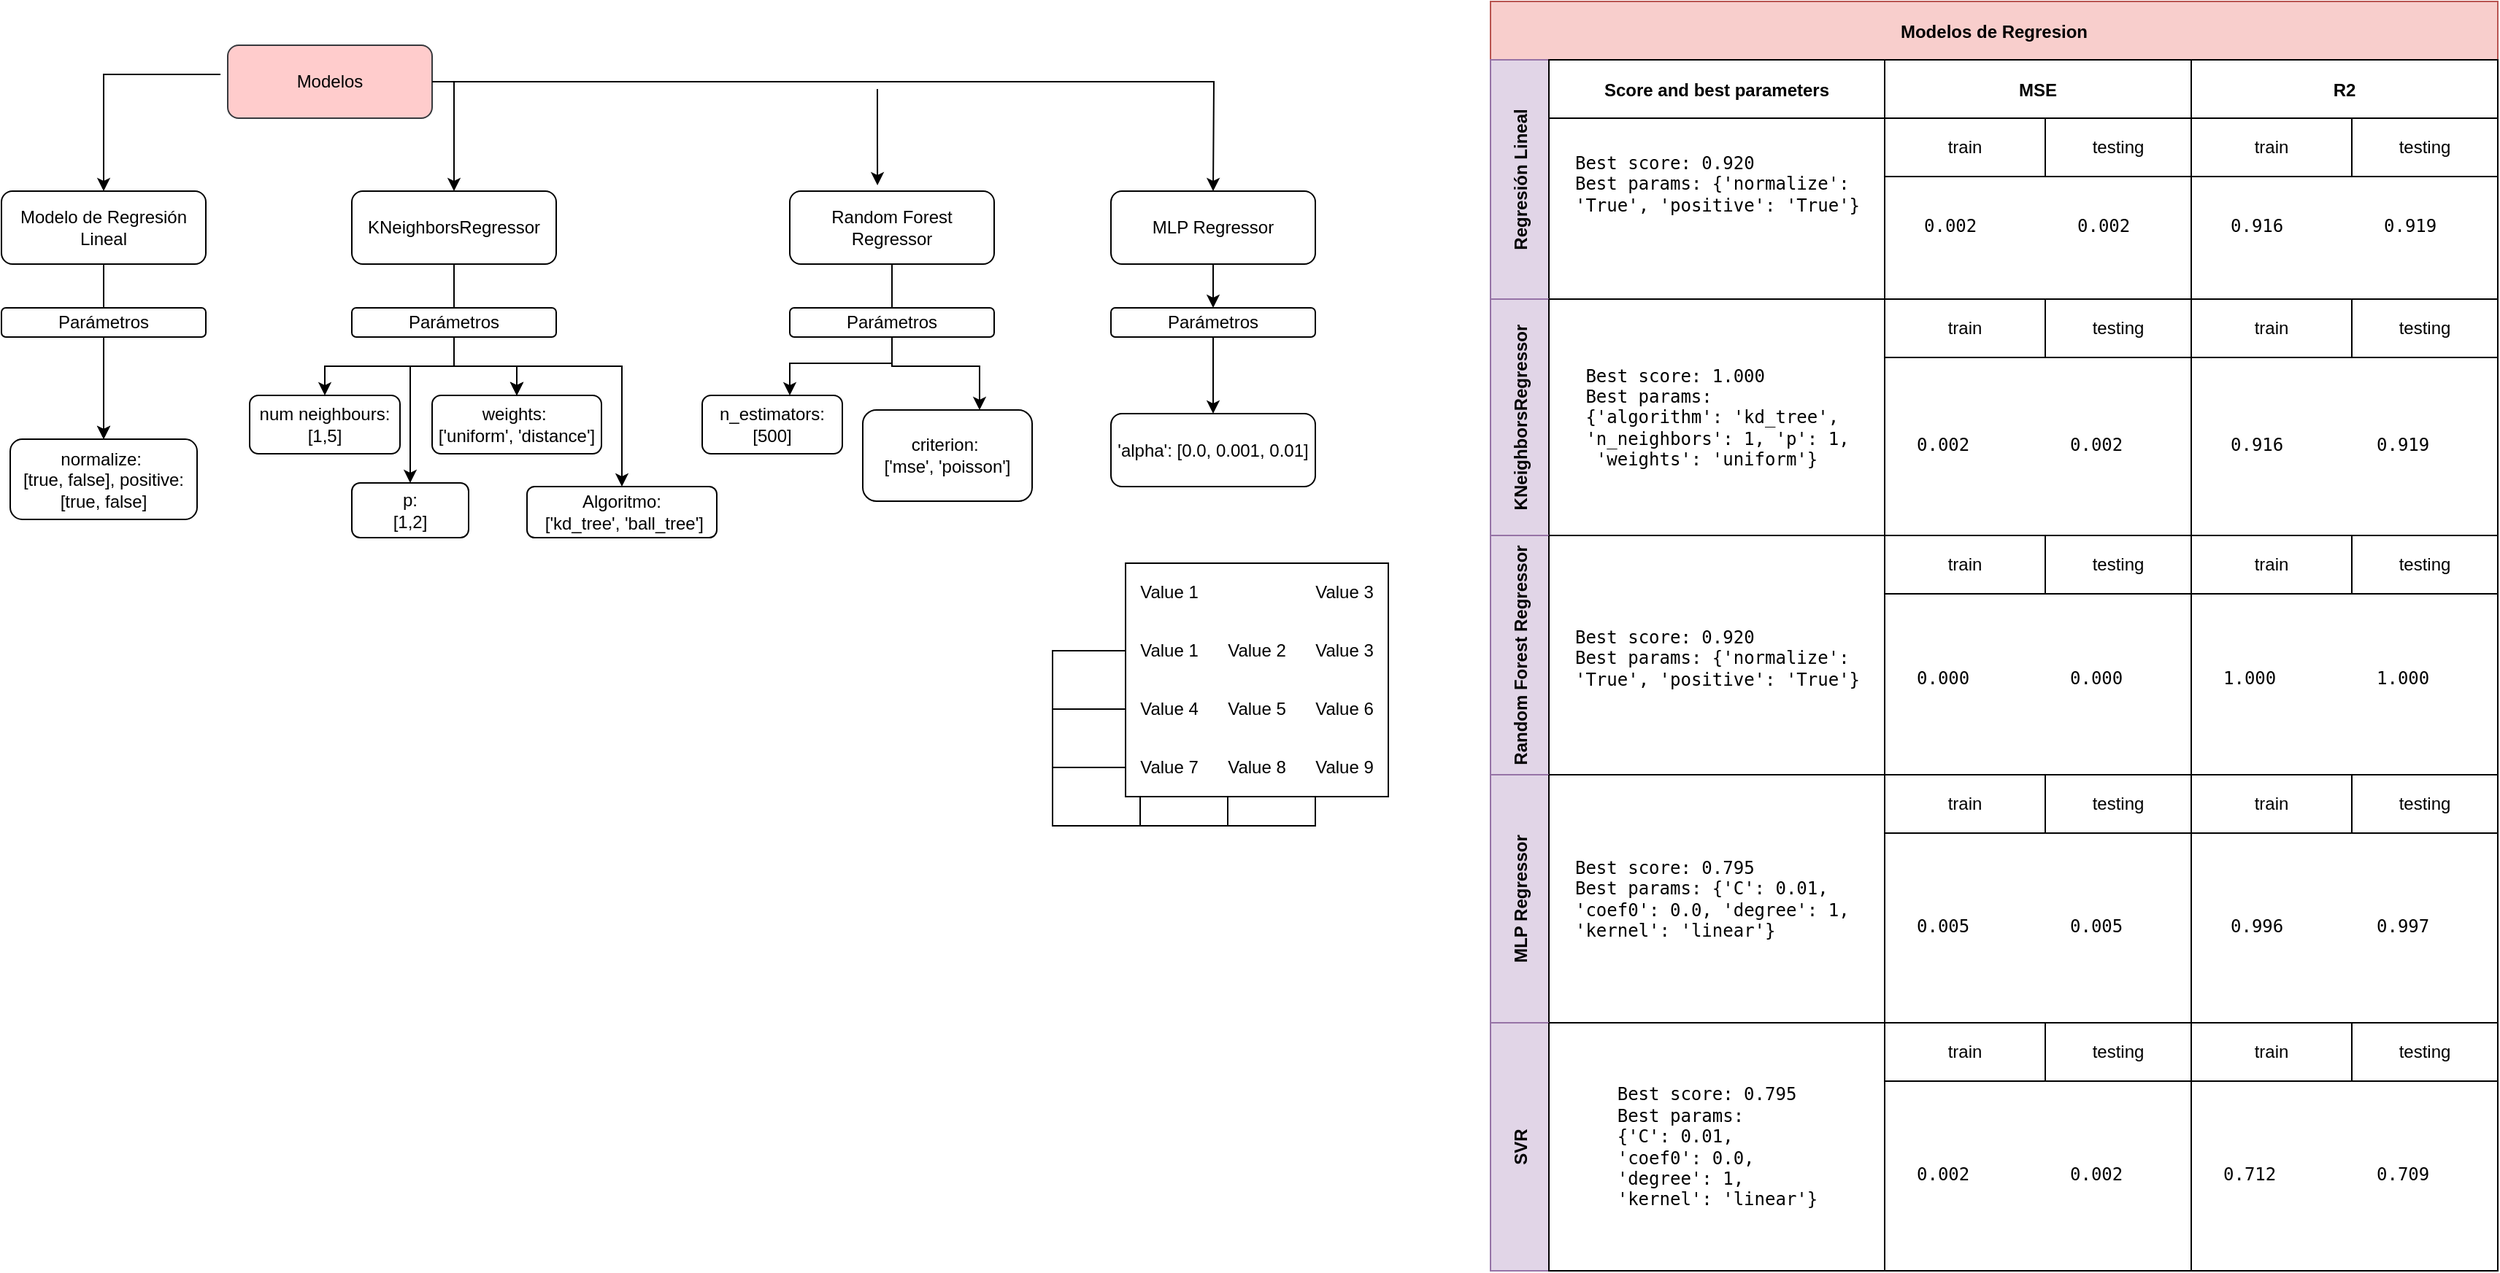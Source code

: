 <mxfile version="15.5.4" type="github">
  <diagram id="C5RBs43oDa-KdzZeNtuy" name="Page-1">
    <mxGraphModel dx="1352" dy="712" grid="1" gridSize="10" guides="1" tooltips="1" connect="1" arrows="1" fold="1" page="1" pageScale="1" pageWidth="827" pageHeight="1169" math="0" shadow="0">
      <root>
        <mxCell id="WIyWlLk6GJQsqaUBKTNV-0" />
        <mxCell id="WIyWlLk6GJQsqaUBKTNV-1" parent="WIyWlLk6GJQsqaUBKTNV-0" />
        <mxCell id="L789j52i0SvBnqJOvYmR-63" value="" style="edgeStyle=orthogonalEdgeStyle;rounded=0;orthogonalLoop=1;jettySize=auto;html=1;fontSize=10;" parent="WIyWlLk6GJQsqaUBKTNV-1" source="L789j52i0SvBnqJOvYmR-6" target="L789j52i0SvBnqJOvYmR-41" edge="1">
          <mxGeometry relative="1" as="geometry" />
        </mxCell>
        <mxCell id="L789j52i0SvBnqJOvYmR-6" value="Modelo de Regresión Lineal" style="rounded=1;whiteSpace=wrap;html=1;fontSize=12;glass=0;strokeWidth=1;shadow=0;" parent="WIyWlLk6GJQsqaUBKTNV-1" vertex="1">
          <mxGeometry x="240" y="270" width="140" height="50" as="geometry" />
        </mxCell>
        <mxCell id="L789j52i0SvBnqJOvYmR-62" value="" style="edgeStyle=orthogonalEdgeStyle;rounded=0;orthogonalLoop=1;jettySize=auto;html=1;fontSize=10;startArrow=none;" parent="WIyWlLk6GJQsqaUBKTNV-1" source="L789j52i0SvBnqJOvYmR-20" target="L789j52i0SvBnqJOvYmR-25" edge="1">
          <mxGeometry relative="1" as="geometry" />
        </mxCell>
        <mxCell id="L789j52i0SvBnqJOvYmR-11" value="KNeighborsRegressor" style="rounded=1;whiteSpace=wrap;html=1;fontSize=12;glass=0;strokeWidth=1;shadow=0;" parent="WIyWlLk6GJQsqaUBKTNV-1" vertex="1">
          <mxGeometry x="480" y="270" width="140" height="50" as="geometry" />
        </mxCell>
        <mxCell id="L789j52i0SvBnqJOvYmR-48" value="" style="edgeStyle=orthogonalEdgeStyle;rounded=0;orthogonalLoop=1;jettySize=auto;html=1;fontSize=10;" parent="WIyWlLk6GJQsqaUBKTNV-1" source="L789j52i0SvBnqJOvYmR-12" edge="1">
          <mxGeometry relative="1" as="geometry">
            <mxPoint x="1070" y="270" as="targetPoint" />
          </mxGeometry>
        </mxCell>
        <mxCell id="L789j52i0SvBnqJOvYmR-12" value="Modelos" style="rounded=1;whiteSpace=wrap;html=1;fontSize=12;glass=0;strokeWidth=1;shadow=0;fillColor=#ffcccc;strokeColor=#36393d;" parent="WIyWlLk6GJQsqaUBKTNV-1" vertex="1">
          <mxGeometry x="395" y="170" width="140" height="50" as="geometry" />
        </mxCell>
        <mxCell id="L789j52i0SvBnqJOvYmR-24" value="" style="edgeStyle=orthogonalEdgeStyle;rounded=0;orthogonalLoop=1;jettySize=auto;html=1;" parent="WIyWlLk6GJQsqaUBKTNV-1" source="L789j52i0SvBnqJOvYmR-20" target="L789j52i0SvBnqJOvYmR-23" edge="1">
          <mxGeometry relative="1" as="geometry">
            <Array as="points">
              <mxPoint x="664" y="390" />
              <mxPoint x="542" y="390" />
            </Array>
          </mxGeometry>
        </mxCell>
        <mxCell id="L789j52i0SvBnqJOvYmR-26" value="" style="edgeStyle=orthogonalEdgeStyle;rounded=0;orthogonalLoop=1;jettySize=auto;html=1;" parent="WIyWlLk6GJQsqaUBKTNV-1" source="L789j52i0SvBnqJOvYmR-20" target="L789j52i0SvBnqJOvYmR-25" edge="1">
          <mxGeometry relative="1" as="geometry" />
        </mxCell>
        <mxCell id="L789j52i0SvBnqJOvYmR-27" value="" style="edgeStyle=orthogonalEdgeStyle;rounded=0;orthogonalLoop=1;jettySize=auto;html=1;" parent="WIyWlLk6GJQsqaUBKTNV-1" source="L789j52i0SvBnqJOvYmR-20" target="L789j52i0SvBnqJOvYmR-25" edge="1">
          <mxGeometry relative="1" as="geometry" />
        </mxCell>
        <mxCell id="L789j52i0SvBnqJOvYmR-31" value="" style="edgeStyle=orthogonalEdgeStyle;rounded=0;orthogonalLoop=1;jettySize=auto;html=1;" parent="WIyWlLk6GJQsqaUBKTNV-1" source="L789j52i0SvBnqJOvYmR-20" target="L789j52i0SvBnqJOvYmR-30" edge="1">
          <mxGeometry relative="1" as="geometry">
            <Array as="points">
              <mxPoint x="664" y="390" />
              <mxPoint x="780" y="390" />
            </Array>
          </mxGeometry>
        </mxCell>
        <mxCell id="L789j52i0SvBnqJOvYmR-33" value="" style="edgeStyle=orthogonalEdgeStyle;rounded=0;orthogonalLoop=1;jettySize=auto;html=1;" parent="WIyWlLk6GJQsqaUBKTNV-1" source="L789j52i0SvBnqJOvYmR-20" target="L789j52i0SvBnqJOvYmR-32" edge="1">
          <mxGeometry relative="1" as="geometry">
            <Array as="points">
              <mxPoint x="664" y="390" />
              <mxPoint x="870" y="390" />
            </Array>
          </mxGeometry>
        </mxCell>
        <mxCell id="L789j52i0SvBnqJOvYmR-23" value="num neighbours: &lt;br&gt;[1,5]" style="rounded=1;whiteSpace=wrap;html=1;fontSize=12;glass=0;strokeWidth=1;shadow=0;" parent="WIyWlLk6GJQsqaUBKTNV-1" vertex="1">
          <mxGeometry x="410" y="410" width="103" height="40" as="geometry" />
        </mxCell>
        <mxCell id="L789j52i0SvBnqJOvYmR-25" value="weights:&amp;nbsp;&lt;br&gt;[&#39;uniform&#39;, &#39;distance&#39;]" style="rounded=1;whiteSpace=wrap;html=1;fontSize=12;glass=0;strokeWidth=1;shadow=0;" parent="WIyWlLk6GJQsqaUBKTNV-1" vertex="1">
          <mxGeometry x="535" y="410" width="116" height="40" as="geometry" />
        </mxCell>
        <mxCell id="L789j52i0SvBnqJOvYmR-30" value="p: &lt;br&gt;[1,2]" style="rounded=1;whiteSpace=wrap;html=1;fontSize=12;glass=0;strokeWidth=1;shadow=0;" parent="WIyWlLk6GJQsqaUBKTNV-1" vertex="1">
          <mxGeometry x="480" y="470" width="80" height="37.5" as="geometry" />
        </mxCell>
        <mxCell id="L789j52i0SvBnqJOvYmR-32" value="Algoritmo:&lt;br&gt;&amp;nbsp;[&#39;kd_tree&#39;, &#39;ball_tree&#39;]" style="rounded=1;whiteSpace=wrap;html=1;fontSize=12;glass=0;strokeWidth=1;shadow=0;" parent="WIyWlLk6GJQsqaUBKTNV-1" vertex="1">
          <mxGeometry x="600" y="472.5" width="130" height="35" as="geometry" />
        </mxCell>
        <mxCell id="L789j52i0SvBnqJOvYmR-42" value="" style="edgeStyle=orthogonalEdgeStyle;rounded=0;orthogonalLoop=1;jettySize=auto;html=1;" parent="WIyWlLk6GJQsqaUBKTNV-1" source="L789j52i0SvBnqJOvYmR-39" target="L789j52i0SvBnqJOvYmR-41" edge="1">
          <mxGeometry relative="1" as="geometry" />
        </mxCell>
        <mxCell id="L789j52i0SvBnqJOvYmR-39" value="Parámetros" style="rounded=1;whiteSpace=wrap;html=1;fontSize=12;glass=0;strokeWidth=1;shadow=0;" parent="WIyWlLk6GJQsqaUBKTNV-1" vertex="1">
          <mxGeometry x="240" y="350" width="140" height="20" as="geometry" />
        </mxCell>
        <mxCell id="L789j52i0SvBnqJOvYmR-41" value="normalize:&amp;nbsp;&lt;br&gt;[true, false], positive: [true, false]" style="rounded=1;whiteSpace=wrap;html=1;fontSize=12;glass=0;strokeWidth=1;shadow=0;" parent="WIyWlLk6GJQsqaUBKTNV-1" vertex="1">
          <mxGeometry x="246" y="440" width="128" height="55" as="geometry" />
        </mxCell>
        <mxCell id="L789j52i0SvBnqJOvYmR-43" value="" style="endArrow=classic;html=1;rounded=0;edgeStyle=orthogonalEdgeStyle;entryX=0.5;entryY=0;entryDx=0;entryDy=0;" parent="WIyWlLk6GJQsqaUBKTNV-1" target="L789j52i0SvBnqJOvYmR-6" edge="1">
          <mxGeometry width="50" height="50" relative="1" as="geometry">
            <mxPoint x="390" y="190" as="sourcePoint" />
            <mxPoint x="350" y="170" as="targetPoint" />
            <Array as="points">
              <mxPoint x="310" y="190" />
            </Array>
          </mxGeometry>
        </mxCell>
        <mxCell id="L789j52i0SvBnqJOvYmR-44" value="" style="endArrow=classic;html=1;rounded=0;edgeStyle=orthogonalEdgeStyle;entryX=0.5;entryY=0;entryDx=0;entryDy=0;exitX=1;exitY=0.5;exitDx=0;exitDy=0;" parent="WIyWlLk6GJQsqaUBKTNV-1" source="L789j52i0SvBnqJOvYmR-12" target="L789j52i0SvBnqJOvYmR-11" edge="1">
          <mxGeometry width="50" height="50" relative="1" as="geometry">
            <mxPoint x="735" y="190" as="sourcePoint" />
            <mxPoint x="655" y="270" as="targetPoint" />
            <Array as="points">
              <mxPoint x="550" y="195" />
            </Array>
          </mxGeometry>
        </mxCell>
        <mxCell id="L789j52i0SvBnqJOvYmR-61" value="" style="edgeStyle=orthogonalEdgeStyle;rounded=0;orthogonalLoop=1;jettySize=auto;html=1;fontSize=10;" parent="WIyWlLk6GJQsqaUBKTNV-1" source="L789j52i0SvBnqJOvYmR-47" target="L789j52i0SvBnqJOvYmR-56" edge="1">
          <mxGeometry relative="1" as="geometry">
            <Array as="points">
              <mxPoint x="850" y="390" />
              <mxPoint x="910" y="390" />
            </Array>
          </mxGeometry>
        </mxCell>
        <mxCell id="L789j52i0SvBnqJOvYmR-47" value="Random Forest Regressor" style="rounded=1;whiteSpace=wrap;html=1;fontSize=12;glass=0;strokeWidth=1;shadow=0;" parent="WIyWlLk6GJQsqaUBKTNV-1" vertex="1">
          <mxGeometry x="780" y="270" width="140" height="50" as="geometry" />
        </mxCell>
        <mxCell id="L789j52i0SvBnqJOvYmR-49" value="" style="edgeStyle=orthogonalEdgeStyle;rounded=0;orthogonalLoop=1;jettySize=auto;html=1;" parent="WIyWlLk6GJQsqaUBKTNV-1" source="L789j52i0SvBnqJOvYmR-54" target="L789j52i0SvBnqJOvYmR-55" edge="1">
          <mxGeometry relative="1" as="geometry">
            <Array as="points">
              <mxPoint x="850" y="388" />
              <mxPoint x="780" y="388" />
            </Array>
          </mxGeometry>
        </mxCell>
        <mxCell id="L789j52i0SvBnqJOvYmR-54" value="Parámetros" style="rounded=1;whiteSpace=wrap;html=1;fontSize=12;glass=0;strokeWidth=1;shadow=0;" parent="WIyWlLk6GJQsqaUBKTNV-1" vertex="1">
          <mxGeometry x="780" y="350" width="140" height="20" as="geometry" />
        </mxCell>
        <mxCell id="L789j52i0SvBnqJOvYmR-55" value="n_estimators: &lt;br&gt;[500]" style="rounded=1;whiteSpace=wrap;html=1;fontSize=12;glass=0;strokeWidth=1;shadow=0;" parent="WIyWlLk6GJQsqaUBKTNV-1" vertex="1">
          <mxGeometry x="720" y="410" width="96" height="40" as="geometry" />
        </mxCell>
        <mxCell id="L789j52i0SvBnqJOvYmR-56" value="criterion:&amp;nbsp;&lt;br&gt;[&#39;mse&#39;, &#39;poisson&#39;]" style="rounded=1;whiteSpace=wrap;html=1;fontSize=12;glass=0;strokeWidth=1;shadow=0;" parent="WIyWlLk6GJQsqaUBKTNV-1" vertex="1">
          <mxGeometry x="830" y="420" width="116" height="62.5" as="geometry" />
        </mxCell>
        <mxCell id="L789j52i0SvBnqJOvYmR-20" value="Parámetros" style="rounded=1;whiteSpace=wrap;html=1;fontSize=12;glass=0;strokeWidth=1;shadow=0;" parent="WIyWlLk6GJQsqaUBKTNV-1" vertex="1">
          <mxGeometry x="480" y="350" width="140" height="20" as="geometry" />
        </mxCell>
        <mxCell id="wgIukfo2q4c4ZtbVfG61-0" value="" style="edgeStyle=orthogonalEdgeStyle;rounded=0;orthogonalLoop=1;jettySize=auto;html=1;fontSize=10;endArrow=none;" parent="WIyWlLk6GJQsqaUBKTNV-1" source="L789j52i0SvBnqJOvYmR-11" target="L789j52i0SvBnqJOvYmR-20" edge="1">
          <mxGeometry relative="1" as="geometry">
            <mxPoint x="550" y="320" as="sourcePoint" />
            <mxPoint x="664" y="410" as="targetPoint" />
          </mxGeometry>
        </mxCell>
        <mxCell id="wgIukfo2q4c4ZtbVfG61-5" value="" style="edgeStyle=orthogonalEdgeStyle;rounded=0;orthogonalLoop=1;jettySize=auto;html=1;strokeWidth=1;" parent="WIyWlLk6GJQsqaUBKTNV-1" source="wgIukfo2q4c4ZtbVfG61-1" target="wgIukfo2q4c4ZtbVfG61-4" edge="1">
          <mxGeometry relative="1" as="geometry" />
        </mxCell>
        <mxCell id="wgIukfo2q4c4ZtbVfG61-1" value="MLP Regressor" style="rounded=1;whiteSpace=wrap;html=1;fontSize=12;glass=0;strokeWidth=1;shadow=0;" parent="WIyWlLk6GJQsqaUBKTNV-1" vertex="1">
          <mxGeometry x="1000" y="270" width="140" height="50" as="geometry" />
        </mxCell>
        <mxCell id="wgIukfo2q4c4ZtbVfG61-2" value="" style="endArrow=classic;html=1;entryX=0.429;entryY=-0.06;entryDx=0;entryDy=0;entryPerimeter=0;strokeWidth=1;" parent="WIyWlLk6GJQsqaUBKTNV-1" edge="1">
          <mxGeometry width="50" height="50" relative="1" as="geometry">
            <mxPoint x="840" y="200" as="sourcePoint" />
            <mxPoint x="840.06" y="266" as="targetPoint" />
            <Array as="points">
              <mxPoint x="840" y="229" />
            </Array>
          </mxGeometry>
        </mxCell>
        <mxCell id="wgIukfo2q4c4ZtbVfG61-7" value="" style="edgeStyle=orthogonalEdgeStyle;rounded=0;orthogonalLoop=1;jettySize=auto;html=1;strokeWidth=1;" parent="WIyWlLk6GJQsqaUBKTNV-1" source="wgIukfo2q4c4ZtbVfG61-4" target="wgIukfo2q4c4ZtbVfG61-6" edge="1">
          <mxGeometry relative="1" as="geometry" />
        </mxCell>
        <mxCell id="wgIukfo2q4c4ZtbVfG61-4" value="Parámetros" style="rounded=1;whiteSpace=wrap;html=1;fontSize=12;glass=0;strokeWidth=1;shadow=0;" parent="WIyWlLk6GJQsqaUBKTNV-1" vertex="1">
          <mxGeometry x="1000" y="350" width="140" height="20" as="geometry" />
        </mxCell>
        <mxCell id="wgIukfo2q4c4ZtbVfG61-6" value="&#39;alpha&#39;: [0.0, 0.001, 0.01]" style="whiteSpace=wrap;html=1;rounded=1;shadow=0;strokeWidth=1;glass=0;" parent="WIyWlLk6GJQsqaUBKTNV-1" vertex="1">
          <mxGeometry x="1000" y="422.5" width="140" height="50" as="geometry" />
        </mxCell>
        <mxCell id="-riBp8X-VXEdf3SSIaoU-19" value="Modelos de Regresion" style="shape=table;childLayout=tableLayout;rowLines=0;columnLines=0;startSize=40;collapsible=0;recursiveResize=0;expand=0;pointerEvents=0;fontStyle=1;align=center;fillColor=#f8cecc;strokeColor=#b85450;" vertex="1" parent="WIyWlLk6GJQsqaUBKTNV-1">
          <mxGeometry x="1260" y="140" width="690" height="530" as="geometry" />
        </mxCell>
        <mxCell id="-riBp8X-VXEdf3SSIaoU-20" value="Regresión Lineal" style="swimlane;horizontal=0;points=[[0,0.5],[1,0.5]];portConstraint=eastwest;startSize=40;collapsible=0;recursiveResize=0;expand=0;pointerEvents=0;fontStyle=1;fillColor=#e1d5e7;strokeColor=#9673a6;" vertex="1" parent="-riBp8X-VXEdf3SSIaoU-19">
          <mxGeometry y="40" width="690" height="164" as="geometry" />
        </mxCell>
        <mxCell id="-riBp8X-VXEdf3SSIaoU-21" value="Score and best parameters" style="swimlane;connectable=0;startSize=40;collapsible=0;recursiveResize=0;expand=0;pointerEvents=0;" vertex="1" parent="-riBp8X-VXEdf3SSIaoU-20">
          <mxGeometry x="40" width="230" height="164" as="geometry">
            <mxRectangle width="230" height="164" as="alternateBounds" />
          </mxGeometry>
        </mxCell>
        <mxCell id="-riBp8X-VXEdf3SSIaoU-68" value="&lt;pre style=&quot;border: none ; margin-top: 0px ; margin-bottom: 0px ; padding: 0px ; overflow: auto ; word-break: break-all ; overflow-wrap: break-word ; text-align: left ; background-color: rgb(255 , 255 , 255)&quot;&gt;Best score: 0.920&lt;br&gt;Best params: {&#39;normalize&#39;: &lt;/pre&gt;&lt;pre style=&quot;border: none ; margin-top: 0px ; margin-bottom: 0px ; padding: 0px ; overflow: auto ; word-break: break-all ; overflow-wrap: break-word ; text-align: left ; background-color: rgb(255 , 255 , 255)&quot;&gt;&#39;True&#39;, &#39;positive&#39;: &#39;True&#39;}&lt;/pre&gt;" style="text;html=1;align=center;verticalAlign=middle;resizable=0;points=[];autosize=1;strokeColor=none;fillColor=none;" vertex="1" parent="-riBp8X-VXEdf3SSIaoU-21">
          <mxGeometry x="10" y="60" width="210" height="50" as="geometry" />
        </mxCell>
        <mxCell id="-riBp8X-VXEdf3SSIaoU-22" value="MSE" style="swimlane;connectable=0;startSize=40;collapsible=0;recursiveResize=0;expand=0;pointerEvents=0;" vertex="1" parent="-riBp8X-VXEdf3SSIaoU-20">
          <mxGeometry x="270" width="210" height="164" as="geometry">
            <mxRectangle width="210" height="164" as="alternateBounds" />
          </mxGeometry>
        </mxCell>
        <mxCell id="-riBp8X-VXEdf3SSIaoU-120" value="train" style="rounded=0;whiteSpace=wrap;html=1;shadow=0;sketch=0;strokeWidth=1;fillColor=none;" vertex="1" parent="-riBp8X-VXEdf3SSIaoU-22">
          <mxGeometry y="40" width="110" height="40" as="geometry" />
        </mxCell>
        <mxCell id="-riBp8X-VXEdf3SSIaoU-136" value="testing" style="whiteSpace=wrap;html=1;rounded=0;shadow=0;strokeWidth=1;fillColor=none;sketch=0;" vertex="1" parent="-riBp8X-VXEdf3SSIaoU-22">
          <mxGeometry x="110" y="40" width="100" height="40" as="geometry" />
        </mxCell>
        <mxCell id="-riBp8X-VXEdf3SSIaoU-168" value="&lt;pre style=&quot;border: none; margin: 0px; padding: 0px; overflow: auto; word-break: break-all; overflow-wrap: break-word; font-style: normal; font-weight: 400; letter-spacing: normal; text-align: left; text-indent: 0px; text-transform: none; word-spacing: 0px; background-color: rgb(255, 255, 255);&quot;&gt;0.002&lt;/pre&gt;" style="text;whiteSpace=wrap;html=1;" vertex="1" parent="-riBp8X-VXEdf3SSIaoU-22">
          <mxGeometry x="25" y="100" width="60" height="30" as="geometry" />
        </mxCell>
        <mxCell id="-riBp8X-VXEdf3SSIaoU-169" value="&lt;pre style=&quot;border: none; margin: 0px; padding: 0px; overflow: auto; word-break: break-all; overflow-wrap: break-word; font-style: normal; font-weight: 400; letter-spacing: normal; text-align: left; text-indent: 0px; text-transform: none; word-spacing: 0px; background-color: rgb(255, 255, 255);&quot;&gt;0.002&lt;/pre&gt;" style="text;whiteSpace=wrap;html=1;" vertex="1" parent="-riBp8X-VXEdf3SSIaoU-22">
          <mxGeometry x="130" y="100" width="60" height="30" as="geometry" />
        </mxCell>
        <mxCell id="-riBp8X-VXEdf3SSIaoU-23" value="R2" style="swimlane;connectable=0;startSize=40;collapsible=0;recursiveResize=0;expand=0;pointerEvents=0;" vertex="1" parent="-riBp8X-VXEdf3SSIaoU-20">
          <mxGeometry x="480" width="210" height="164" as="geometry">
            <mxRectangle width="210" height="164" as="alternateBounds" />
          </mxGeometry>
        </mxCell>
        <mxCell id="-riBp8X-VXEdf3SSIaoU-138" value="train" style="rounded=0;whiteSpace=wrap;html=1;shadow=0;sketch=0;strokeWidth=1;fillColor=none;" vertex="1" parent="-riBp8X-VXEdf3SSIaoU-23">
          <mxGeometry y="40" width="110" height="40" as="geometry" />
        </mxCell>
        <mxCell id="-riBp8X-VXEdf3SSIaoU-139" value="testing" style="whiteSpace=wrap;html=1;rounded=0;shadow=0;strokeWidth=1;fillColor=none;sketch=0;" vertex="1" parent="-riBp8X-VXEdf3SSIaoU-23">
          <mxGeometry x="110" y="40" width="100" height="40" as="geometry" />
        </mxCell>
        <mxCell id="-riBp8X-VXEdf3SSIaoU-170" value="&lt;pre style=&quot;border: none; margin: 0px; padding: 0px; overflow: auto; word-break: break-all; overflow-wrap: break-word; font-style: normal; font-weight: 400; letter-spacing: normal; text-align: left; text-indent: 0px; text-transform: none; word-spacing: 0px; background-color: rgb(255, 255, 255);&quot;&gt;0.916&lt;/pre&gt;" style="text;whiteSpace=wrap;html=1;" vertex="1" parent="-riBp8X-VXEdf3SSIaoU-23">
          <mxGeometry x="25" y="100" width="60" height="30" as="geometry" />
        </mxCell>
        <mxCell id="-riBp8X-VXEdf3SSIaoU-172" value="&lt;pre style=&quot;border: none; margin: 0px; padding: 0px; overflow: auto; word-break: break-all; overflow-wrap: break-word; font-style: normal; font-weight: 400; letter-spacing: normal; text-align: left; text-indent: 0px; text-transform: none; word-spacing: 0px; background-color: rgb(255, 255, 255);&quot;&gt;0.919&lt;/pre&gt;" style="text;whiteSpace=wrap;html=1;" vertex="1" parent="-riBp8X-VXEdf3SSIaoU-23">
          <mxGeometry x="130" y="100" width="60" height="30" as="geometry" />
        </mxCell>
        <mxCell id="-riBp8X-VXEdf3SSIaoU-24" value="KNeighborsRegressor" style="swimlane;horizontal=0;points=[[0,0.5],[1,0.5]];portConstraint=eastwest;startSize=40;collapsible=0;recursiveResize=0;expand=0;pointerEvents=0;fillColor=#e1d5e7;strokeColor=#9673a6;" vertex="1" parent="-riBp8X-VXEdf3SSIaoU-19">
          <mxGeometry y="204" width="690" height="162" as="geometry" />
        </mxCell>
        <mxCell id="-riBp8X-VXEdf3SSIaoU-25" value="" style="swimlane;connectable=0;startSize=0;collapsible=0;recursiveResize=0;expand=0;pointerEvents=0;" vertex="1" parent="-riBp8X-VXEdf3SSIaoU-24">
          <mxGeometry x="40" width="230" height="162" as="geometry">
            <mxRectangle width="230" height="162" as="alternateBounds" />
          </mxGeometry>
        </mxCell>
        <mxCell id="-riBp8X-VXEdf3SSIaoU-153" value="&lt;pre style=&quot;border: none ; margin-top: 0px ; margin-bottom: 0px ; padding: 0px ; overflow: auto ; word-break: break-all ; overflow-wrap: break-word ; text-align: left ; background-color: rgb(255 , 255 , 255)&quot;&gt;&lt;pre style=&quot;border: none ; margin-top: 0px ; margin-bottom: 0px ; padding: 0px ; overflow: auto ; word-break: break-all ; overflow-wrap: break-word&quot;&gt;Best score: 1.000&lt;br&gt;Best params: &lt;/pre&gt;&lt;pre style=&quot;border: none ; margin-top: 0px ; margin-bottom: 0px ; padding: 0px ; overflow: auto ; word-break: break-all ; overflow-wrap: break-word&quot;&gt;{&#39;algorithm&#39;: &#39;kd_tree&#39;, &lt;/pre&gt;&lt;pre style=&quot;border: none ; margin-top: 0px ; margin-bottom: 0px ; padding: 0px ; overflow: auto ; word-break: break-all ; overflow-wrap: break-word&quot;&gt;&#39;n_neighbors&#39;: 1, &#39;p&#39;: 1,&lt;/pre&gt;&lt;pre style=&quot;border: none ; margin-top: 0px ; margin-bottom: 0px ; padding: 0px ; overflow: auto ; word-break: break-all ; overflow-wrap: break-word&quot;&gt; &#39;weights&#39;: &#39;uniform&#39;}&lt;/pre&gt;&lt;/pre&gt;" style="text;html=1;align=center;verticalAlign=middle;resizable=0;points=[];autosize=1;strokeColor=none;fillColor=none;" vertex="1" parent="-riBp8X-VXEdf3SSIaoU-25">
          <mxGeometry x="15" y="41" width="200" height="80" as="geometry" />
        </mxCell>
        <mxCell id="-riBp8X-VXEdf3SSIaoU-26" value="" style="swimlane;connectable=0;startSize=0;collapsible=0;recursiveResize=0;expand=0;pointerEvents=0;" vertex="1" parent="-riBp8X-VXEdf3SSIaoU-24">
          <mxGeometry x="270" width="210" height="162" as="geometry">
            <mxRectangle width="210" height="162" as="alternateBounds" />
          </mxGeometry>
        </mxCell>
        <mxCell id="-riBp8X-VXEdf3SSIaoU-140" value="train" style="rounded=0;whiteSpace=wrap;html=1;shadow=0;sketch=0;strokeWidth=1;fillColor=none;" vertex="1" parent="-riBp8X-VXEdf3SSIaoU-26">
          <mxGeometry width="110" height="40" as="geometry" />
        </mxCell>
        <mxCell id="-riBp8X-VXEdf3SSIaoU-141" value="testing" style="whiteSpace=wrap;html=1;rounded=0;shadow=0;strokeWidth=1;fillColor=none;sketch=0;" vertex="1" parent="-riBp8X-VXEdf3SSIaoU-26">
          <mxGeometry x="110" width="100" height="40" as="geometry" />
        </mxCell>
        <mxCell id="-riBp8X-VXEdf3SSIaoU-27" value="" style="swimlane;connectable=0;startSize=0;collapsible=0;recursiveResize=0;expand=0;pointerEvents=0;" vertex="1" parent="-riBp8X-VXEdf3SSIaoU-24">
          <mxGeometry x="480" width="210" height="162" as="geometry">
            <mxRectangle width="210" height="162" as="alternateBounds" />
          </mxGeometry>
        </mxCell>
        <mxCell id="-riBp8X-VXEdf3SSIaoU-142" value="train" style="rounded=0;whiteSpace=wrap;html=1;shadow=0;sketch=0;strokeWidth=1;fillColor=none;" vertex="1" parent="-riBp8X-VXEdf3SSIaoU-27">
          <mxGeometry width="110" height="40" as="geometry" />
        </mxCell>
        <mxCell id="-riBp8X-VXEdf3SSIaoU-143" value="testing" style="whiteSpace=wrap;html=1;rounded=0;shadow=0;strokeWidth=1;fillColor=none;sketch=0;" vertex="1" parent="-riBp8X-VXEdf3SSIaoU-27">
          <mxGeometry x="110" width="100" height="40" as="geometry" />
        </mxCell>
        <mxCell id="-riBp8X-VXEdf3SSIaoU-174" value="&lt;pre style=&quot;border: none; margin: 0px; padding: 0px; overflow: auto; word-break: break-all; overflow-wrap: break-word; font-style: normal; font-weight: 400; letter-spacing: normal; text-align: left; text-indent: 0px; text-transform: none; word-spacing: 0px; background-color: rgb(255, 255, 255);&quot;&gt;0.002&lt;/pre&gt;" style="text;whiteSpace=wrap;html=1;" vertex="1" parent="-riBp8X-VXEdf3SSIaoU-27">
          <mxGeometry x="-190" y="86" width="60" height="30" as="geometry" />
        </mxCell>
        <mxCell id="-riBp8X-VXEdf3SSIaoU-175" value="&lt;pre style=&quot;border: none; margin: 0px; padding: 0px; overflow: auto; word-break: break-all; overflow-wrap: break-word; font-style: normal; font-weight: 400; letter-spacing: normal; text-align: left; text-indent: 0px; text-transform: none; word-spacing: 0px; background-color: rgb(255, 255, 255);&quot;&gt;0.002&lt;/pre&gt;" style="text;whiteSpace=wrap;html=1;" vertex="1" parent="-riBp8X-VXEdf3SSIaoU-27">
          <mxGeometry x="-85" y="86" width="60" height="30" as="geometry" />
        </mxCell>
        <mxCell id="-riBp8X-VXEdf3SSIaoU-176" value="&lt;pre style=&quot;border: none; margin: 0px; padding: 0px; overflow: auto; word-break: break-all; overflow-wrap: break-word; font-style: normal; font-weight: 400; letter-spacing: normal; text-align: left; text-indent: 0px; text-transform: none; word-spacing: 0px; background-color: rgb(255, 255, 255);&quot;&gt;0.916&lt;/pre&gt;" style="text;whiteSpace=wrap;html=1;" vertex="1" parent="-riBp8X-VXEdf3SSIaoU-27">
          <mxGeometry x="25" y="86" width="60" height="30" as="geometry" />
        </mxCell>
        <mxCell id="-riBp8X-VXEdf3SSIaoU-177" value="&lt;pre style=&quot;border: none; margin: 0px; padding: 0px; overflow: auto; word-break: break-all; overflow-wrap: break-word; font-style: normal; font-weight: 400; letter-spacing: normal; text-align: left; text-indent: 0px; text-transform: none; word-spacing: 0px; background-color: rgb(255, 255, 255);&quot;&gt;0.919&lt;/pre&gt;" style="text;whiteSpace=wrap;html=1;" vertex="1" parent="-riBp8X-VXEdf3SSIaoU-27">
          <mxGeometry x="125" y="86" width="60" height="30" as="geometry" />
        </mxCell>
        <mxCell id="-riBp8X-VXEdf3SSIaoU-28" value="Random Forest Regressor" style="swimlane;horizontal=0;points=[[0,0.5],[1,0.5]];portConstraint=eastwest;startSize=40;collapsible=0;recursiveResize=0;expand=0;pointerEvents=0;fillColor=#e1d5e7;strokeColor=#9673a6;" vertex="1" parent="-riBp8X-VXEdf3SSIaoU-19">
          <mxGeometry y="366" width="690" height="164" as="geometry" />
        </mxCell>
        <mxCell id="-riBp8X-VXEdf3SSIaoU-29" value="" style="swimlane;connectable=0;startSize=0;collapsible=0;recursiveResize=0;expand=0;pointerEvents=0;" vertex="1" parent="-riBp8X-VXEdf3SSIaoU-28">
          <mxGeometry x="40" width="230" height="164" as="geometry">
            <mxRectangle width="230" height="164" as="alternateBounds" />
          </mxGeometry>
        </mxCell>
        <mxCell id="-riBp8X-VXEdf3SSIaoU-154" value="&lt;pre style=&quot;border: none ; margin-top: 0px ; margin-bottom: 0px ; padding: 0px ; overflow: auto ; word-break: break-all ; overflow-wrap: break-word ; text-align: left ; background-color: rgb(255 , 255 , 255)&quot;&gt;Best score: 0.920&lt;br&gt;Best params: {&#39;normalize&#39;: &lt;/pre&gt;&lt;pre style=&quot;border: none ; margin-top: 0px ; margin-bottom: 0px ; padding: 0px ; overflow: auto ; word-break: break-all ; overflow-wrap: break-word ; text-align: left ; background-color: rgb(255 , 255 , 255)&quot;&gt;&#39;True&#39;, &#39;positive&#39;: &#39;True&#39;}&lt;/pre&gt;" style="text;html=1;align=center;verticalAlign=middle;resizable=0;points=[];autosize=1;strokeColor=none;fillColor=none;" vertex="1" parent="-riBp8X-VXEdf3SSIaoU-29">
          <mxGeometry x="10" y="59" width="210" height="50" as="geometry" />
        </mxCell>
        <mxCell id="-riBp8X-VXEdf3SSIaoU-30" value="" style="swimlane;connectable=0;startSize=0;collapsible=0;recursiveResize=0;expand=0;pointerEvents=0;" vertex="1" parent="-riBp8X-VXEdf3SSIaoU-28">
          <mxGeometry x="270" width="210" height="164" as="geometry">
            <mxRectangle width="210" height="164" as="alternateBounds" />
          </mxGeometry>
        </mxCell>
        <mxCell id="-riBp8X-VXEdf3SSIaoU-144" value="train" style="rounded=0;whiteSpace=wrap;html=1;shadow=0;sketch=0;strokeWidth=1;fillColor=none;" vertex="1" parent="-riBp8X-VXEdf3SSIaoU-30">
          <mxGeometry width="110" height="40" as="geometry" />
        </mxCell>
        <mxCell id="-riBp8X-VXEdf3SSIaoU-145" value="testing" style="whiteSpace=wrap;html=1;rounded=0;shadow=0;strokeWidth=1;fillColor=none;sketch=0;" vertex="1" parent="-riBp8X-VXEdf3SSIaoU-30">
          <mxGeometry x="110" width="100" height="40" as="geometry" />
        </mxCell>
        <mxCell id="-riBp8X-VXEdf3SSIaoU-31" value="" style="swimlane;connectable=0;startSize=0;collapsible=0;recursiveResize=0;expand=0;pointerEvents=0;" vertex="1" parent="-riBp8X-VXEdf3SSIaoU-28">
          <mxGeometry x="480" width="210" height="164" as="geometry">
            <mxRectangle width="210" height="164" as="alternateBounds" />
          </mxGeometry>
        </mxCell>
        <mxCell id="-riBp8X-VXEdf3SSIaoU-146" value="train" style="rounded=0;whiteSpace=wrap;html=1;shadow=0;sketch=0;strokeWidth=1;fillColor=none;" vertex="1" parent="-riBp8X-VXEdf3SSIaoU-31">
          <mxGeometry width="110" height="40" as="geometry" />
        </mxCell>
        <mxCell id="-riBp8X-VXEdf3SSIaoU-147" value="testing" style="whiteSpace=wrap;html=1;rounded=0;shadow=0;strokeWidth=1;fillColor=none;sketch=0;" vertex="1" parent="-riBp8X-VXEdf3SSIaoU-31">
          <mxGeometry x="110" width="100" height="40" as="geometry" />
        </mxCell>
        <mxCell id="-riBp8X-VXEdf3SSIaoU-178" value="&lt;pre style=&quot;border: none ; margin: 0px ; padding: 0px ; overflow: auto ; word-break: break-all ; overflow-wrap: break-word ; font-style: normal ; font-weight: 400 ; letter-spacing: normal ; text-align: left ; text-indent: 0px ; text-transform: none ; word-spacing: 0px ; background-color: rgb(255 , 255 , 255)&quot;&gt;&lt;pre style=&quot;border: none ; margin-top: 0px ; margin-bottom: 0px ; padding: 0px ; overflow: auto ; word-break: break-all ; overflow-wrap: break-word&quot;&gt;0.000&lt;/pre&gt;&lt;/pre&gt;" style="text;whiteSpace=wrap;html=1;" vertex="1" parent="-riBp8X-VXEdf3SSIaoU-31">
          <mxGeometry x="-190" y="84" width="60" height="30" as="geometry" />
        </mxCell>
        <mxCell id="-riBp8X-VXEdf3SSIaoU-179" value="&lt;pre style=&quot;border: none ; margin: 0px ; padding: 0px ; overflow: auto ; word-break: break-all ; overflow-wrap: break-word ; font-style: normal ; font-weight: 400 ; letter-spacing: normal ; text-align: left ; text-indent: 0px ; text-transform: none ; word-spacing: 0px ; background-color: rgb(255 , 255 , 255)&quot;&gt;&lt;pre style=&quot;border: none ; margin-top: 0px ; margin-bottom: 0px ; padding: 0px ; overflow: auto ; word-break: break-all ; overflow-wrap: break-word&quot;&gt;0.000&lt;/pre&gt;&lt;/pre&gt;" style="text;whiteSpace=wrap;html=1;" vertex="1" parent="-riBp8X-VXEdf3SSIaoU-31">
          <mxGeometry x="-85" y="84" width="60" height="30" as="geometry" />
        </mxCell>
        <mxCell id="-riBp8X-VXEdf3SSIaoU-180" value="&lt;pre style=&quot;border: none ; margin: 0px ; padding: 0px ; overflow: auto ; word-break: break-all ; overflow-wrap: break-word ; font-style: normal ; font-weight: 400 ; letter-spacing: normal ; text-align: left ; text-indent: 0px ; text-transform: none ; word-spacing: 0px ; background-color: rgb(255 , 255 , 255)&quot;&gt;&lt;pre style=&quot;border: none ; margin-top: 0px ; margin-bottom: 0px ; padding: 0px ; overflow: auto ; word-break: break-all ; overflow-wrap: break-word&quot;&gt;1.000&lt;/pre&gt;&lt;/pre&gt;" style="text;whiteSpace=wrap;html=1;" vertex="1" parent="-riBp8X-VXEdf3SSIaoU-31">
          <mxGeometry x="20" y="84" width="60" height="30" as="geometry" />
        </mxCell>
        <mxCell id="-riBp8X-VXEdf3SSIaoU-181" value="&lt;pre style=&quot;border: none ; margin: 0px ; padding: 0px ; overflow: auto ; word-break: break-all ; overflow-wrap: break-word ; font-style: normal ; font-weight: 400 ; letter-spacing: normal ; text-align: left ; text-indent: 0px ; text-transform: none ; word-spacing: 0px ; background-color: rgb(255 , 255 , 255)&quot;&gt;&lt;pre style=&quot;border: none ; margin-top: 0px ; margin-bottom: 0px ; padding: 0px ; overflow: auto ; word-break: break-all ; overflow-wrap: break-word&quot;&gt;1.000&lt;/pre&gt;&lt;/pre&gt;" style="text;whiteSpace=wrap;html=1;" vertex="1" parent="-riBp8X-VXEdf3SSIaoU-31">
          <mxGeometry x="125" y="84" width="60" height="30" as="geometry" />
        </mxCell>
        <mxCell id="-riBp8X-VXEdf3SSIaoU-64" value="MLP Regressor" style="swimlane;horizontal=0;points=[[0,0.5],[1,0.5]];portConstraint=eastwest;startSize=40;collapsible=0;recursiveResize=0;expand=0;pointerEvents=0;fillColor=#e1d5e7;strokeColor=#9673a6;" vertex="1" parent="WIyWlLk6GJQsqaUBKTNV-1">
          <mxGeometry x="1260" y="670" width="690" height="170" as="geometry" />
        </mxCell>
        <mxCell id="-riBp8X-VXEdf3SSIaoU-65" value="" style="swimlane;connectable=0;startSize=0;collapsible=0;recursiveResize=0;expand=0;pointerEvents=0;" vertex="1" parent="-riBp8X-VXEdf3SSIaoU-64">
          <mxGeometry x="40" width="230" height="170" as="geometry">
            <mxRectangle width="187" height="147" as="alternateBounds" />
          </mxGeometry>
        </mxCell>
        <mxCell id="-riBp8X-VXEdf3SSIaoU-173" value="&lt;pre style=&quot;border: none ; margin-top: 0px ; margin-bottom: 0px ; padding: 0px ; overflow: auto ; word-break: break-all ; overflow-wrap: break-word ; text-align: left ; background-color: rgb(255 , 255 , 255)&quot;&gt;&lt;pre style=&quot;border: none ; margin-top: 0px ; margin-bottom: 0px ; padding: 0px ; overflow: auto ; word-break: break-all ; overflow-wrap: break-word&quot;&gt;Best score: 0.795&lt;br/&gt;Best params: {&#39;C&#39;: 0.01, &lt;/pre&gt;&lt;pre style=&quot;border: none ; margin-top: 0px ; margin-bottom: 0px ; padding: 0px ; overflow: auto ; word-break: break-all ; overflow-wrap: break-word&quot;&gt;&#39;coef0&#39;: 0.0, &#39;degree&#39;: 1, &lt;/pre&gt;&lt;pre style=&quot;border: none ; margin-top: 0px ; margin-bottom: 0px ; padding: 0px ; overflow: auto ; word-break: break-all ; overflow-wrap: break-word&quot;&gt;&#39;kernel&#39;: &#39;linear&#39;}&lt;/pre&gt;&lt;/pre&gt;" style="text;html=1;align=center;verticalAlign=middle;resizable=0;points=[];autosize=1;strokeColor=none;fillColor=none;" vertex="1" parent="-riBp8X-VXEdf3SSIaoU-65">
          <mxGeometry x="10" y="55" width="210" height="60" as="geometry" />
        </mxCell>
        <mxCell id="-riBp8X-VXEdf3SSIaoU-66" value="" style="swimlane;connectable=0;startSize=0;collapsible=0;recursiveResize=0;expand=0;pointerEvents=0;" vertex="1" parent="-riBp8X-VXEdf3SSIaoU-64">
          <mxGeometry x="270" width="210" height="170" as="geometry">
            <mxRectangle width="186" height="147" as="alternateBounds" />
          </mxGeometry>
        </mxCell>
        <mxCell id="-riBp8X-VXEdf3SSIaoU-148" value="train" style="rounded=0;whiteSpace=wrap;html=1;shadow=0;sketch=0;strokeWidth=1;fillColor=none;" vertex="1" parent="-riBp8X-VXEdf3SSIaoU-66">
          <mxGeometry width="110" height="40" as="geometry" />
        </mxCell>
        <mxCell id="-riBp8X-VXEdf3SSIaoU-149" value="testing" style="whiteSpace=wrap;html=1;rounded=0;shadow=0;strokeWidth=1;fillColor=none;sketch=0;" vertex="1" parent="-riBp8X-VXEdf3SSIaoU-66">
          <mxGeometry x="110" width="100" height="40" as="geometry" />
        </mxCell>
        <mxCell id="-riBp8X-VXEdf3SSIaoU-67" value="" style="swimlane;connectable=0;startSize=0;collapsible=0;recursiveResize=0;expand=0;pointerEvents=0;" vertex="1" parent="-riBp8X-VXEdf3SSIaoU-64">
          <mxGeometry x="480" width="210" height="170" as="geometry">
            <mxRectangle width="187" height="147" as="alternateBounds" />
          </mxGeometry>
        </mxCell>
        <mxCell id="-riBp8X-VXEdf3SSIaoU-150" value="train" style="rounded=0;whiteSpace=wrap;html=1;shadow=0;sketch=0;strokeWidth=1;fillColor=none;" vertex="1" parent="-riBp8X-VXEdf3SSIaoU-67">
          <mxGeometry width="110" height="40" as="geometry" />
        </mxCell>
        <mxCell id="-riBp8X-VXEdf3SSIaoU-151" value="testing" style="whiteSpace=wrap;html=1;rounded=0;shadow=0;strokeWidth=1;fillColor=none;sketch=0;" vertex="1" parent="-riBp8X-VXEdf3SSIaoU-67">
          <mxGeometry x="110" width="100" height="40" as="geometry" />
        </mxCell>
        <mxCell id="-riBp8X-VXEdf3SSIaoU-182" value="&lt;pre style=&quot;border: none ; margin: 0px ; padding: 0px ; overflow: auto ; word-break: break-all ; overflow-wrap: break-word ; font-style: normal ; font-weight: 400 ; letter-spacing: normal ; text-align: left ; text-indent: 0px ; text-transform: none ; word-spacing: 0px ; background-color: rgb(255 , 255 , 255)&quot;&gt;&lt;pre style=&quot;border: none ; margin-top: 0px ; margin-bottom: 0px ; padding: 0px ; overflow: auto ; word-break: break-all ; overflow-wrap: break-word&quot;&gt;&lt;pre style=&quot;border: none ; margin-top: 0px ; margin-bottom: 0px ; padding: 0px ; overflow: auto ; word-break: break-all ; overflow-wrap: break-word&quot;&gt;0.005&lt;/pre&gt;&lt;/pre&gt;&lt;/pre&gt;" style="text;whiteSpace=wrap;html=1;" vertex="1" parent="-riBp8X-VXEdf3SSIaoU-67">
          <mxGeometry x="-190" y="90" width="60" height="30" as="geometry" />
        </mxCell>
        <mxCell id="-riBp8X-VXEdf3SSIaoU-183" value="&lt;pre style=&quot;border: none ; margin: 0px ; padding: 0px ; overflow: auto ; word-break: break-all ; overflow-wrap: break-word ; font-style: normal ; font-weight: 400 ; letter-spacing: normal ; text-align: left ; text-indent: 0px ; text-transform: none ; word-spacing: 0px ; background-color: rgb(255 , 255 , 255)&quot;&gt;&lt;pre style=&quot;border: none ; margin-top: 0px ; margin-bottom: 0px ; padding: 0px ; overflow: auto ; word-break: break-all ; overflow-wrap: break-word&quot;&gt;&lt;pre style=&quot;border: none ; margin-top: 0px ; margin-bottom: 0px ; padding: 0px ; overflow: auto ; word-break: break-all ; overflow-wrap: break-word&quot;&gt;0.005&lt;/pre&gt;&lt;/pre&gt;&lt;/pre&gt;" style="text;whiteSpace=wrap;html=1;" vertex="1" parent="-riBp8X-VXEdf3SSIaoU-67">
          <mxGeometry x="-85" y="90" width="60" height="30" as="geometry" />
        </mxCell>
        <mxCell id="-riBp8X-VXEdf3SSIaoU-184" value="&lt;pre style=&quot;border: none ; margin: 0px ; padding: 0px ; overflow: auto ; word-break: break-all ; overflow-wrap: break-word ; font-style: normal ; font-weight: 400 ; letter-spacing: normal ; text-align: left ; text-indent: 0px ; text-transform: none ; word-spacing: 0px ; background-color: rgb(255 , 255 , 255)&quot;&gt;&lt;pre style=&quot;border: none ; margin-top: 0px ; margin-bottom: 0px ; padding: 0px ; overflow: auto ; word-break: break-all ; overflow-wrap: break-word&quot;&gt;0.996&lt;/pre&gt;&lt;/pre&gt;" style="text;whiteSpace=wrap;html=1;" vertex="1" parent="-riBp8X-VXEdf3SSIaoU-67">
          <mxGeometry x="25" y="90" width="60" height="30" as="geometry" />
        </mxCell>
        <mxCell id="-riBp8X-VXEdf3SSIaoU-185" value="&lt;pre style=&quot;border: none ; margin: 0px ; padding: 0px ; overflow: auto ; word-break: break-all ; overflow-wrap: break-word ; font-style: normal ; font-weight: 400 ; letter-spacing: normal ; text-align: left ; text-indent: 0px ; text-transform: none ; word-spacing: 0px ; background-color: rgb(255 , 255 , 255)&quot;&gt;&lt;pre style=&quot;border: none ; margin-top: 0px ; margin-bottom: 0px ; padding: 0px ; overflow: auto ; word-break: break-all ; overflow-wrap: break-word&quot;&gt;0.997&lt;/pre&gt;&lt;/pre&gt;" style="text;whiteSpace=wrap;html=1;" vertex="1" parent="-riBp8X-VXEdf3SSIaoU-67">
          <mxGeometry x="125" y="90" width="60" height="30" as="geometry" />
        </mxCell>
        <mxCell id="-riBp8X-VXEdf3SSIaoU-70" value="" style="shape=table;html=1;whiteSpace=wrap;startSize=0;container=1;collapsible=0;childLayout=tableLayout;" vertex="1" parent="WIyWlLk6GJQsqaUBKTNV-1">
          <mxGeometry x="960" y="585" width="180" height="120" as="geometry" />
        </mxCell>
        <mxCell id="-riBp8X-VXEdf3SSIaoU-75" value="" style="shape=partialRectangle;html=1;whiteSpace=wrap;collapsible=0;dropTarget=0;pointerEvents=0;fillColor=none;top=0;left=0;bottom=0;right=0;points=[[0,0.5],[1,0.5]];portConstraint=eastwest;" vertex="1" parent="-riBp8X-VXEdf3SSIaoU-70">
          <mxGeometry width="180" height="40" as="geometry" />
        </mxCell>
        <mxCell id="-riBp8X-VXEdf3SSIaoU-76" value="" style="shape=partialRectangle;html=1;whiteSpace=wrap;connectable=0;fillColor=none;top=0;left=0;bottom=0;right=0;overflow=hidden;pointerEvents=1;" vertex="1" parent="-riBp8X-VXEdf3SSIaoU-75">
          <mxGeometry width="60" height="40" as="geometry">
            <mxRectangle width="60" height="40" as="alternateBounds" />
          </mxGeometry>
        </mxCell>
        <mxCell id="-riBp8X-VXEdf3SSIaoU-77" value="" style="shape=partialRectangle;html=1;whiteSpace=wrap;connectable=0;fillColor=none;top=0;left=0;bottom=0;right=0;overflow=hidden;pointerEvents=1;" vertex="1" parent="-riBp8X-VXEdf3SSIaoU-75">
          <mxGeometry x="60" width="60" height="40" as="geometry">
            <mxRectangle width="60" height="40" as="alternateBounds" />
          </mxGeometry>
        </mxCell>
        <mxCell id="-riBp8X-VXEdf3SSIaoU-78" value="" style="shape=partialRectangle;html=1;whiteSpace=wrap;connectable=0;fillColor=none;top=0;left=0;bottom=0;right=0;overflow=hidden;pointerEvents=1;" vertex="1" parent="-riBp8X-VXEdf3SSIaoU-75">
          <mxGeometry x="120" width="60" height="40" as="geometry">
            <mxRectangle width="60" height="40" as="alternateBounds" />
          </mxGeometry>
        </mxCell>
        <mxCell id="-riBp8X-VXEdf3SSIaoU-79" value="" style="shape=partialRectangle;html=1;whiteSpace=wrap;collapsible=0;dropTarget=0;pointerEvents=0;fillColor=none;top=0;left=0;bottom=0;right=0;points=[[0,0.5],[1,0.5]];portConstraint=eastwest;" vertex="1" parent="-riBp8X-VXEdf3SSIaoU-70">
          <mxGeometry y="40" width="180" height="40" as="geometry" />
        </mxCell>
        <mxCell id="-riBp8X-VXEdf3SSIaoU-80" value="" style="shape=partialRectangle;html=1;whiteSpace=wrap;connectable=0;fillColor=none;top=0;left=0;bottom=0;right=0;overflow=hidden;pointerEvents=1;" vertex="1" parent="-riBp8X-VXEdf3SSIaoU-79">
          <mxGeometry width="60" height="40" as="geometry">
            <mxRectangle width="60" height="40" as="alternateBounds" />
          </mxGeometry>
        </mxCell>
        <mxCell id="-riBp8X-VXEdf3SSIaoU-81" value="" style="shape=partialRectangle;html=1;whiteSpace=wrap;connectable=0;fillColor=none;top=0;left=0;bottom=0;right=0;overflow=hidden;pointerEvents=1;" vertex="1" parent="-riBp8X-VXEdf3SSIaoU-79">
          <mxGeometry x="60" width="60" height="40" as="geometry">
            <mxRectangle width="60" height="40" as="alternateBounds" />
          </mxGeometry>
        </mxCell>
        <mxCell id="-riBp8X-VXEdf3SSIaoU-82" value="" style="shape=partialRectangle;html=1;whiteSpace=wrap;connectable=0;fillColor=none;top=0;left=0;bottom=0;right=0;overflow=hidden;pointerEvents=1;" vertex="1" parent="-riBp8X-VXEdf3SSIaoU-79">
          <mxGeometry x="120" width="60" height="40" as="geometry">
            <mxRectangle width="60" height="40" as="alternateBounds" />
          </mxGeometry>
        </mxCell>
        <mxCell id="-riBp8X-VXEdf3SSIaoU-71" value="" style="shape=partialRectangle;html=1;whiteSpace=wrap;collapsible=0;dropTarget=0;pointerEvents=0;fillColor=none;top=0;left=0;bottom=0;right=0;points=[[0,0.5],[1,0.5]];portConstraint=eastwest;" vertex="1" parent="-riBp8X-VXEdf3SSIaoU-70">
          <mxGeometry y="80" width="180" height="40" as="geometry" />
        </mxCell>
        <mxCell id="-riBp8X-VXEdf3SSIaoU-72" value="" style="shape=partialRectangle;html=1;whiteSpace=wrap;connectable=0;fillColor=none;top=0;left=0;bottom=0;right=0;overflow=hidden;pointerEvents=1;" vertex="1" parent="-riBp8X-VXEdf3SSIaoU-71">
          <mxGeometry width="60" height="40" as="geometry">
            <mxRectangle width="60" height="40" as="alternateBounds" />
          </mxGeometry>
        </mxCell>
        <mxCell id="-riBp8X-VXEdf3SSIaoU-73" value="" style="shape=partialRectangle;html=1;whiteSpace=wrap;connectable=0;fillColor=none;top=0;left=0;bottom=0;right=0;overflow=hidden;pointerEvents=1;" vertex="1" parent="-riBp8X-VXEdf3SSIaoU-71">
          <mxGeometry x="60" width="60" height="40" as="geometry">
            <mxRectangle width="60" height="40" as="alternateBounds" />
          </mxGeometry>
        </mxCell>
        <mxCell id="-riBp8X-VXEdf3SSIaoU-74" value="" style="shape=partialRectangle;html=1;whiteSpace=wrap;connectable=0;fillColor=none;top=0;left=0;bottom=0;right=0;overflow=hidden;pointerEvents=1;" vertex="1" parent="-riBp8X-VXEdf3SSIaoU-71">
          <mxGeometry x="120" width="60" height="40" as="geometry">
            <mxRectangle width="60" height="40" as="alternateBounds" />
          </mxGeometry>
        </mxCell>
        <mxCell id="-riBp8X-VXEdf3SSIaoU-84" value="" style="shape=table;html=1;whiteSpace=wrap;startSize=0;container=1;collapsible=0;childLayout=tableLayout;columnLines=0;rowLines=0;" vertex="1" parent="WIyWlLk6GJQsqaUBKTNV-1">
          <mxGeometry x="1010" y="525" width="180" height="160" as="geometry" />
        </mxCell>
        <mxCell id="-riBp8X-VXEdf3SSIaoU-97" value="" style="shape=partialRectangle;html=1;whiteSpace=wrap;collapsible=0;dropTarget=0;pointerEvents=0;fillColor=none;top=0;left=0;bottom=0;right=0;points=[[0,0.5],[1,0.5]];portConstraint=eastwest;" vertex="1" parent="-riBp8X-VXEdf3SSIaoU-84">
          <mxGeometry width="180" height="40" as="geometry" />
        </mxCell>
        <mxCell id="-riBp8X-VXEdf3SSIaoU-98" value="Value 1" style="shape=partialRectangle;html=1;whiteSpace=wrap;connectable=0;fillColor=none;top=0;left=0;bottom=0;right=0;overflow=hidden;pointerEvents=1;" vertex="1" parent="-riBp8X-VXEdf3SSIaoU-97">
          <mxGeometry width="60" height="40" as="geometry">
            <mxRectangle width="60" height="40" as="alternateBounds" />
          </mxGeometry>
        </mxCell>
        <mxCell id="-riBp8X-VXEdf3SSIaoU-99" value="" style="shape=partialRectangle;html=1;whiteSpace=wrap;connectable=0;fillColor=none;top=0;left=0;bottom=0;right=0;overflow=hidden;pointerEvents=1;" vertex="1" parent="-riBp8X-VXEdf3SSIaoU-97">
          <mxGeometry x="60" width="60" height="40" as="geometry">
            <mxRectangle width="60" height="40" as="alternateBounds" />
          </mxGeometry>
        </mxCell>
        <mxCell id="-riBp8X-VXEdf3SSIaoU-100" value="Value 3" style="shape=partialRectangle;html=1;whiteSpace=wrap;connectable=0;fillColor=none;top=0;left=0;bottom=0;right=0;overflow=hidden;pointerEvents=1;" vertex="1" parent="-riBp8X-VXEdf3SSIaoU-97">
          <mxGeometry x="120" width="60" height="40" as="geometry">
            <mxRectangle width="60" height="40" as="alternateBounds" />
          </mxGeometry>
        </mxCell>
        <mxCell id="-riBp8X-VXEdf3SSIaoU-85" value="" style="shape=partialRectangle;html=1;whiteSpace=wrap;collapsible=0;dropTarget=0;pointerEvents=0;fillColor=none;top=0;left=0;bottom=0;right=0;points=[[0,0.5],[1,0.5]];portConstraint=eastwest;" vertex="1" parent="-riBp8X-VXEdf3SSIaoU-84">
          <mxGeometry y="40" width="180" height="40" as="geometry" />
        </mxCell>
        <mxCell id="-riBp8X-VXEdf3SSIaoU-86" value="Value 1" style="shape=partialRectangle;html=1;whiteSpace=wrap;connectable=0;fillColor=none;top=0;left=0;bottom=0;right=0;overflow=hidden;pointerEvents=1;" vertex="1" parent="-riBp8X-VXEdf3SSIaoU-85">
          <mxGeometry width="60" height="40" as="geometry">
            <mxRectangle width="60" height="40" as="alternateBounds" />
          </mxGeometry>
        </mxCell>
        <mxCell id="-riBp8X-VXEdf3SSIaoU-87" value="Value 2" style="shape=partialRectangle;html=1;whiteSpace=wrap;connectable=0;fillColor=none;top=0;left=0;bottom=0;right=0;overflow=hidden;pointerEvents=1;" vertex="1" parent="-riBp8X-VXEdf3SSIaoU-85">
          <mxGeometry x="60" width="60" height="40" as="geometry">
            <mxRectangle width="60" height="40" as="alternateBounds" />
          </mxGeometry>
        </mxCell>
        <mxCell id="-riBp8X-VXEdf3SSIaoU-88" value="Value 3" style="shape=partialRectangle;html=1;whiteSpace=wrap;connectable=0;fillColor=none;top=0;left=0;bottom=0;right=0;overflow=hidden;pointerEvents=1;" vertex="1" parent="-riBp8X-VXEdf3SSIaoU-85">
          <mxGeometry x="120" width="60" height="40" as="geometry">
            <mxRectangle width="60" height="40" as="alternateBounds" />
          </mxGeometry>
        </mxCell>
        <mxCell id="-riBp8X-VXEdf3SSIaoU-89" value="" style="shape=partialRectangle;html=1;whiteSpace=wrap;collapsible=0;dropTarget=0;pointerEvents=0;fillColor=none;top=0;left=0;bottom=0;right=0;points=[[0,0.5],[1,0.5]];portConstraint=eastwest;" vertex="1" parent="-riBp8X-VXEdf3SSIaoU-84">
          <mxGeometry y="80" width="180" height="40" as="geometry" />
        </mxCell>
        <mxCell id="-riBp8X-VXEdf3SSIaoU-90" value="Value 4" style="shape=partialRectangle;html=1;whiteSpace=wrap;connectable=0;fillColor=none;top=0;left=0;bottom=0;right=0;overflow=hidden;pointerEvents=1;" vertex="1" parent="-riBp8X-VXEdf3SSIaoU-89">
          <mxGeometry width="60" height="40" as="geometry">
            <mxRectangle width="60" height="40" as="alternateBounds" />
          </mxGeometry>
        </mxCell>
        <mxCell id="-riBp8X-VXEdf3SSIaoU-91" value="Value 5" style="shape=partialRectangle;html=1;whiteSpace=wrap;connectable=0;fillColor=none;top=0;left=0;bottom=0;right=0;overflow=hidden;pointerEvents=1;" vertex="1" parent="-riBp8X-VXEdf3SSIaoU-89">
          <mxGeometry x="60" width="60" height="40" as="geometry">
            <mxRectangle width="60" height="40" as="alternateBounds" />
          </mxGeometry>
        </mxCell>
        <mxCell id="-riBp8X-VXEdf3SSIaoU-92" value="Value 6" style="shape=partialRectangle;html=1;whiteSpace=wrap;connectable=0;fillColor=none;top=0;left=0;bottom=0;right=0;overflow=hidden;pointerEvents=1;" vertex="1" parent="-riBp8X-VXEdf3SSIaoU-89">
          <mxGeometry x="120" width="60" height="40" as="geometry">
            <mxRectangle width="60" height="40" as="alternateBounds" />
          </mxGeometry>
        </mxCell>
        <mxCell id="-riBp8X-VXEdf3SSIaoU-93" value="" style="shape=partialRectangle;html=1;whiteSpace=wrap;collapsible=0;dropTarget=0;pointerEvents=0;fillColor=none;top=0;left=0;bottom=0;right=0;points=[[0,0.5],[1,0.5]];portConstraint=eastwest;" vertex="1" parent="-riBp8X-VXEdf3SSIaoU-84">
          <mxGeometry y="120" width="180" height="40" as="geometry" />
        </mxCell>
        <mxCell id="-riBp8X-VXEdf3SSIaoU-94" value="Value 7" style="shape=partialRectangle;html=1;whiteSpace=wrap;connectable=0;fillColor=none;top=0;left=0;bottom=0;right=0;overflow=hidden;pointerEvents=1;" vertex="1" parent="-riBp8X-VXEdf3SSIaoU-93">
          <mxGeometry width="60" height="40" as="geometry">
            <mxRectangle width="60" height="40" as="alternateBounds" />
          </mxGeometry>
        </mxCell>
        <mxCell id="-riBp8X-VXEdf3SSIaoU-95" value="Value 8" style="shape=partialRectangle;html=1;whiteSpace=wrap;connectable=0;fillColor=none;top=0;left=0;bottom=0;right=0;overflow=hidden;pointerEvents=1;" vertex="1" parent="-riBp8X-VXEdf3SSIaoU-93">
          <mxGeometry x="60" width="60" height="40" as="geometry">
            <mxRectangle width="60" height="40" as="alternateBounds" />
          </mxGeometry>
        </mxCell>
        <mxCell id="-riBp8X-VXEdf3SSIaoU-96" value="Value 9" style="shape=partialRectangle;html=1;whiteSpace=wrap;connectable=0;fillColor=none;top=0;left=0;bottom=0;right=0;overflow=hidden;pointerEvents=1;" vertex="1" parent="-riBp8X-VXEdf3SSIaoU-93">
          <mxGeometry x="120" width="60" height="40" as="geometry">
            <mxRectangle width="60" height="40" as="alternateBounds" />
          </mxGeometry>
        </mxCell>
        <mxCell id="-riBp8X-VXEdf3SSIaoU-156" value="SVR" style="swimlane;horizontal=0;points=[[0,0.5],[1,0.5]];portConstraint=eastwest;startSize=40;collapsible=0;recursiveResize=0;expand=0;pointerEvents=0;fillColor=#e1d5e7;strokeColor=#9673a6;" vertex="1" parent="WIyWlLk6GJQsqaUBKTNV-1">
          <mxGeometry x="1260" y="840" width="690" height="170" as="geometry" />
        </mxCell>
        <mxCell id="-riBp8X-VXEdf3SSIaoU-157" value="" style="swimlane;connectable=0;startSize=0;collapsible=0;recursiveResize=0;expand=0;pointerEvents=0;" vertex="1" parent="-riBp8X-VXEdf3SSIaoU-156">
          <mxGeometry x="40" width="230" height="170" as="geometry">
            <mxRectangle width="187" height="147" as="alternateBounds" />
          </mxGeometry>
        </mxCell>
        <mxCell id="-riBp8X-VXEdf3SSIaoU-165" value="&lt;pre style=&quot;border: none ; margin-top: 0px ; margin-bottom: 0px ; padding: 0px ; overflow: auto ; word-break: break-all ; overflow-wrap: break-word ; text-align: left ; background-color: rgb(255 , 255 , 255)&quot;&gt;&lt;pre style=&quot;border: none ; margin-top: 0px ; margin-bottom: 0px ; padding: 0px ; overflow: auto ; word-break: break-all ; overflow-wrap: break-word&quot;&gt;Best score: 0.795&lt;br/&gt;Best params: &lt;/pre&gt;&lt;pre style=&quot;border: none ; margin-top: 0px ; margin-bottom: 0px ; padding: 0px ; overflow: auto ; word-break: break-all ; overflow-wrap: break-word&quot;&gt;{&#39;C&#39;: 0.01, &lt;/pre&gt;&lt;pre style=&quot;border: none ; margin-top: 0px ; margin-bottom: 0px ; padding: 0px ; overflow: auto ; word-break: break-all ; overflow-wrap: break-word&quot;&gt;&#39;coef0&#39;: 0.0, &lt;/pre&gt;&lt;pre style=&quot;border: none ; margin-top: 0px ; margin-bottom: 0px ; padding: 0px ; overflow: auto ; word-break: break-all ; overflow-wrap: break-word&quot;&gt;&#39;degree&#39;: 1,&lt;/pre&gt;&lt;pre style=&quot;border: none ; margin-top: 0px ; margin-bottom: 0px ; padding: 0px ; overflow: auto ; word-break: break-all ; overflow-wrap: break-word&quot;&gt;&#39;kernel&#39;: &#39;linear&#39;}&lt;/pre&gt;&lt;/pre&gt;" style="text;html=1;align=center;verticalAlign=middle;resizable=0;points=[];autosize=1;strokeColor=none;fillColor=none;" vertex="1" parent="-riBp8X-VXEdf3SSIaoU-157">
          <mxGeometry x="40" y="40" width="150" height="90" as="geometry" />
        </mxCell>
        <mxCell id="-riBp8X-VXEdf3SSIaoU-159" value="" style="swimlane;connectable=0;startSize=0;collapsible=0;recursiveResize=0;expand=0;pointerEvents=0;" vertex="1" parent="-riBp8X-VXEdf3SSIaoU-156">
          <mxGeometry x="270" width="210" height="170" as="geometry">
            <mxRectangle width="186" height="147" as="alternateBounds" />
          </mxGeometry>
        </mxCell>
        <mxCell id="-riBp8X-VXEdf3SSIaoU-160" value="train" style="rounded=0;whiteSpace=wrap;html=1;shadow=0;sketch=0;strokeWidth=1;fillColor=none;" vertex="1" parent="-riBp8X-VXEdf3SSIaoU-159">
          <mxGeometry width="110" height="40" as="geometry" />
        </mxCell>
        <mxCell id="-riBp8X-VXEdf3SSIaoU-161" value="testing" style="whiteSpace=wrap;html=1;rounded=0;shadow=0;strokeWidth=1;fillColor=none;sketch=0;" vertex="1" parent="-riBp8X-VXEdf3SSIaoU-159">
          <mxGeometry x="110" width="100" height="40" as="geometry" />
        </mxCell>
        <mxCell id="-riBp8X-VXEdf3SSIaoU-162" value="" style="swimlane;connectable=0;startSize=0;collapsible=0;recursiveResize=0;expand=0;pointerEvents=0;" vertex="1" parent="-riBp8X-VXEdf3SSIaoU-156">
          <mxGeometry x="480" width="210" height="170" as="geometry">
            <mxRectangle width="187" height="147" as="alternateBounds" />
          </mxGeometry>
        </mxCell>
        <mxCell id="-riBp8X-VXEdf3SSIaoU-163" value="train" style="rounded=0;whiteSpace=wrap;html=1;shadow=0;sketch=0;strokeWidth=1;fillColor=none;" vertex="1" parent="-riBp8X-VXEdf3SSIaoU-162">
          <mxGeometry width="110" height="40" as="geometry" />
        </mxCell>
        <mxCell id="-riBp8X-VXEdf3SSIaoU-164" value="testing" style="whiteSpace=wrap;html=1;rounded=0;shadow=0;strokeWidth=1;fillColor=none;sketch=0;" vertex="1" parent="-riBp8X-VXEdf3SSIaoU-162">
          <mxGeometry x="110" width="100" height="40" as="geometry" />
        </mxCell>
        <mxCell id="-riBp8X-VXEdf3SSIaoU-186" value="&lt;pre style=&quot;border: none; margin: 0px; padding: 0px; overflow: auto; word-break: break-all; overflow-wrap: break-word; font-style: normal; font-weight: 400; letter-spacing: normal; text-align: left; text-indent: 0px; text-transform: none; word-spacing: 0px; background-color: rgb(255, 255, 255);&quot;&gt;0.002&lt;/pre&gt;" style="text;whiteSpace=wrap;html=1;" vertex="1" parent="-riBp8X-VXEdf3SSIaoU-162">
          <mxGeometry x="-190" y="90" width="60" height="30" as="geometry" />
        </mxCell>
        <mxCell id="-riBp8X-VXEdf3SSIaoU-187" value="&lt;pre style=&quot;border: none; margin: 0px; padding: 0px; overflow: auto; word-break: break-all; overflow-wrap: break-word; font-style: normal; font-weight: 400; letter-spacing: normal; text-align: left; text-indent: 0px; text-transform: none; word-spacing: 0px; background-color: rgb(255, 255, 255);&quot;&gt;0.002&lt;/pre&gt;" style="text;whiteSpace=wrap;html=1;" vertex="1" parent="-riBp8X-VXEdf3SSIaoU-162">
          <mxGeometry x="-85" y="90" width="60" height="30" as="geometry" />
        </mxCell>
        <mxCell id="-riBp8X-VXEdf3SSIaoU-188" value="&lt;pre style=&quot;border: none ; margin: 0px ; padding: 0px ; overflow: auto ; word-break: break-all ; overflow-wrap: break-word ; font-style: normal ; font-weight: 400 ; letter-spacing: normal ; text-align: left ; text-indent: 0px ; text-transform: none ; word-spacing: 0px ; background-color: rgb(255 , 255 , 255)&quot;&gt;&lt;pre style=&quot;border: none ; margin-top: 0px ; margin-bottom: 0px ; padding: 0px ; overflow: auto ; word-break: break-all ; overflow-wrap: break-word&quot;&gt;0.712&lt;/pre&gt;&lt;/pre&gt;" style="text;whiteSpace=wrap;html=1;" vertex="1" parent="-riBp8X-VXEdf3SSIaoU-162">
          <mxGeometry x="20" y="90" width="60" height="30" as="geometry" />
        </mxCell>
        <mxCell id="-riBp8X-VXEdf3SSIaoU-189" value="&lt;pre style=&quot;border: none ; margin: 0px ; padding: 0px ; overflow: auto ; word-break: break-all ; overflow-wrap: break-word ; font-style: normal ; font-weight: 400 ; letter-spacing: normal ; text-align: left ; text-indent: 0px ; text-transform: none ; word-spacing: 0px ; background-color: rgb(255 , 255 , 255)&quot;&gt;&lt;pre style=&quot;border: none ; margin-top: 0px ; margin-bottom: 0px ; padding: 0px ; overflow: auto ; word-break: break-all ; overflow-wrap: break-word&quot;&gt;0.709&lt;/pre&gt;&lt;/pre&gt;" style="text;whiteSpace=wrap;html=1;" vertex="1" parent="-riBp8X-VXEdf3SSIaoU-162">
          <mxGeometry x="125" y="90" width="60" height="30" as="geometry" />
        </mxCell>
      </root>
    </mxGraphModel>
  </diagram>
</mxfile>
